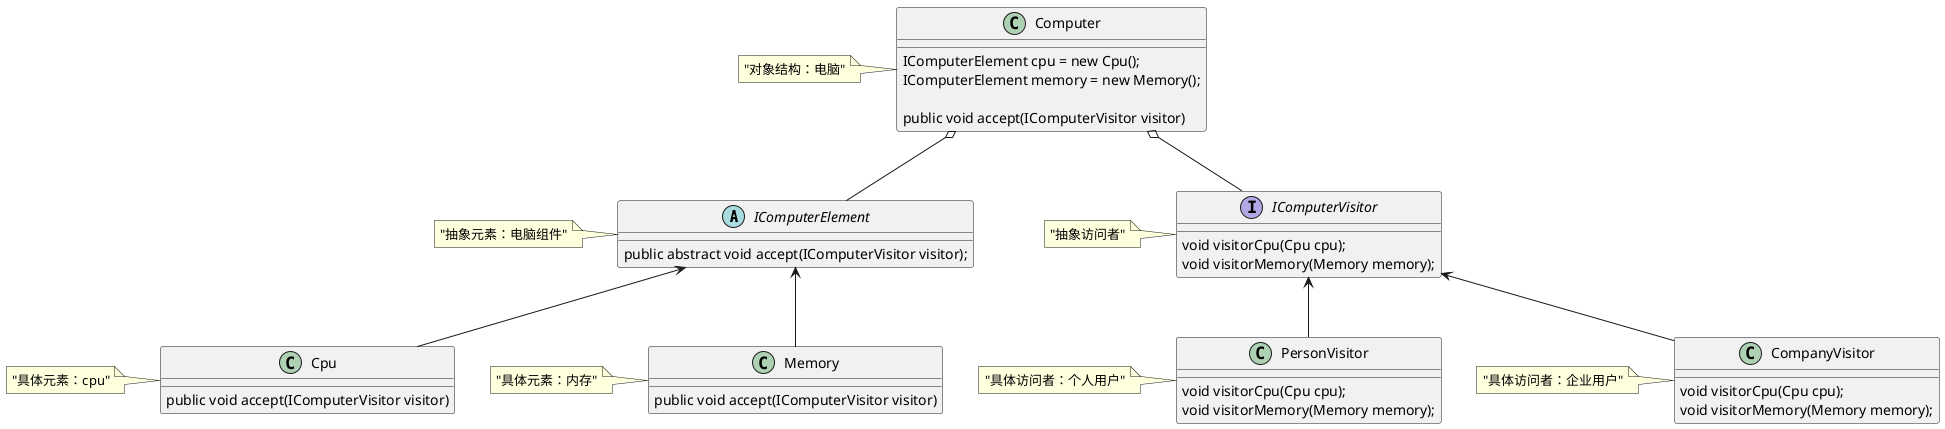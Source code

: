 @startuml

abstract class IComputerElement{
    public abstract void accept(IComputerVisitor visitor);
}
class Cpu{
    public void accept(IComputerVisitor visitor)
}
class Memory{
    public void accept(IComputerVisitor visitor)
}
class Computer{
    IComputerElement cpu = new Cpu();
    IComputerElement memory = new Memory();

    public void accept(IComputerVisitor visitor)
}

interface IComputerVisitor{
    void visitorCpu(Cpu cpu);
    void visitorMemory(Memory memory);
}
class PersonVisitor{
    void visitorCpu(Cpu cpu);
    void visitorMemory(Memory memory);
}
class CompanyVisitor{
    void visitorCpu(Cpu cpu);
    void visitorMemory(Memory memory);
}

Computer o-- IComputerElement
IComputerElement <-- Cpu
IComputerElement <-- Memory

Computer o-- IComputerVisitor

IComputerVisitor <-- PersonVisitor
IComputerVisitor <-- CompanyVisitor

note left of Computer: "对象结构：电脑"
note left of IComputerElement: "抽象元素：电脑组件"
note left of Cpu: "具体元素：cpu"
note left of Memory: "具体元素：内存"
note left of IComputerVisitor: "抽象访问者"
note left of PersonVisitor: "具体访问者：个人用户"
note left of CompanyVisitor: "具体访问者：企业用户"
@enduml